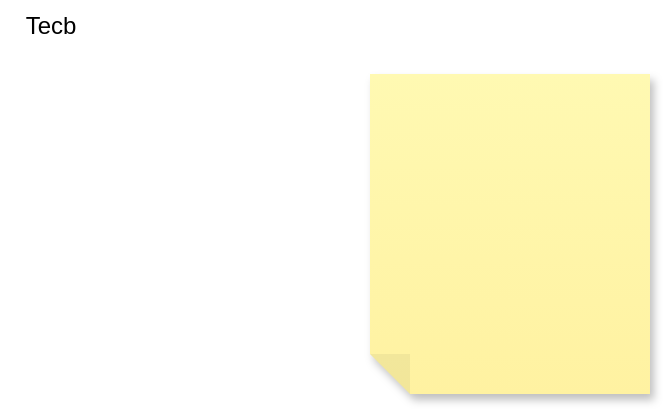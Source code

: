<mxfile version="24.5.3" type="device">
  <diagram name="Страница — 1" id="dFVd29l3XJxbf3wR19Qi">
    <mxGraphModel dx="1026" dy="647" grid="1" gridSize="10" guides="1" tooltips="1" connect="1" arrows="1" fold="1" page="1" pageScale="1" pageWidth="827" pageHeight="1169" math="0" shadow="0">
      <root>
        <mxCell id="0" />
        <mxCell id="1" parent="0" />
        <mxCell id="QafUaSdrrWIje_QRujE1-1" value="Tecb&lt;div&gt;&lt;br&gt;&lt;/div&gt;" style="text;html=1;align=center;verticalAlign=middle;resizable=0;points=[];autosize=1;strokeColor=none;fillColor=none;" vertex="1" parent="1">
          <mxGeometry x="355" y="153" width="50" height="40" as="geometry" />
        </mxCell>
        <mxCell id="QafUaSdrrWIje_QRujE1-2" value="" style="shape=note;whiteSpace=wrap;html=1;backgroundOutline=1;fontColor=#000000;darkOpacity=0.05;fillColor=#FFF9B2;strokeColor=none;fillStyle=solid;direction=west;gradientDirection=north;gradientColor=#FFF2A1;shadow=1;size=20;pointerEvents=1;" vertex="1" parent="1">
          <mxGeometry x="540" y="190" width="140" height="160" as="geometry" />
        </mxCell>
      </root>
    </mxGraphModel>
  </diagram>
</mxfile>
